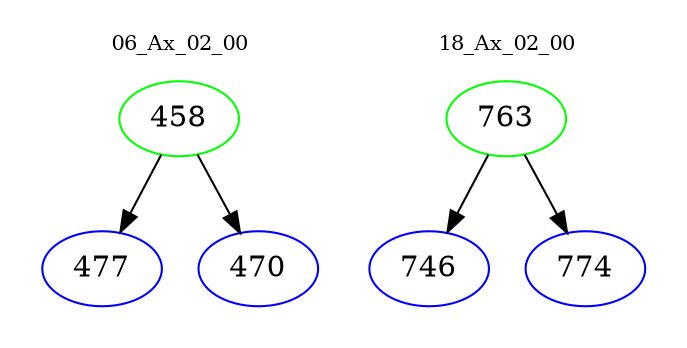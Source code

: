 digraph{
subgraph cluster_0 {
color = white
label = "06_Ax_02_00";
fontsize=10;
T0_458 [label="458", color="green"]
T0_458 -> T0_477 [color="black"]
T0_477 [label="477", color="blue"]
T0_458 -> T0_470 [color="black"]
T0_470 [label="470", color="blue"]
}
subgraph cluster_1 {
color = white
label = "18_Ax_02_00";
fontsize=10;
T1_763 [label="763", color="green"]
T1_763 -> T1_746 [color="black"]
T1_746 [label="746", color="blue"]
T1_763 -> T1_774 [color="black"]
T1_774 [label="774", color="blue"]
}
}
